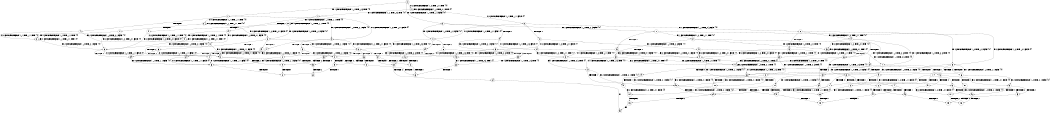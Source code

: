 digraph BCG {
size = "7, 10.5";
center = TRUE;
node [shape = circle];
0 [peripheries = 2];
0 -> 1 [label = "EX !1 !ATOMIC_EXCH_BRANCH (1, +1, TRUE, +0, 3, TRUE) !{0}"];
0 -> 2 [label = "EX !2 !ATOMIC_EXCH_BRANCH (1, +0, TRUE, +0, 1, TRUE) !{0}"];
0 -> 3 [label = "EX !0 !ATOMIC_EXCH_BRANCH (1, +1, TRUE, +1, 1, FALSE) !{0}"];
1 -> 4 [label = "TERMINATE !1"];
1 -> 5 [label = "EX !2 !ATOMIC_EXCH_BRANCH (1, +0, TRUE, +0, 1, FALSE) !{0}"];
1 -> 6 [label = "EX !0 !ATOMIC_EXCH_BRANCH (1, +1, TRUE, +1, 1, TRUE) !{0}"];
2 -> 7 [label = "EX !1 !ATOMIC_EXCH_BRANCH (1, +1, TRUE, +0, 3, TRUE) !{0}"];
2 -> 8 [label = "EX !0 !ATOMIC_EXCH_BRANCH (1, +1, TRUE, +1, 1, FALSE) !{0}"];
2 -> 2 [label = "EX !2 !ATOMIC_EXCH_BRANCH (1, +0, TRUE, +0, 1, TRUE) !{0}"];
3 -> 9 [label = "TERMINATE !0"];
3 -> 10 [label = "EX !1 !ATOMIC_EXCH_BRANCH (1, +1, TRUE, +0, 3, FALSE) !{0}"];
3 -> 11 [label = "EX !2 !ATOMIC_EXCH_BRANCH (1, +0, TRUE, +0, 1, FALSE) !{0}"];
4 -> 12 [label = "EX !2 !ATOMIC_EXCH_BRANCH (1, +0, TRUE, +0, 1, FALSE) !{0}"];
4 -> 13 [label = "EX !0 !ATOMIC_EXCH_BRANCH (1, +1, TRUE, +1, 1, TRUE) !{0}"];
5 -> 14 [label = "TERMINATE !1"];
5 -> 15 [label = "TERMINATE !2"];
5 -> 16 [label = "EX !0 !ATOMIC_EXCH_BRANCH (1, +1, TRUE, +1, 1, FALSE) !{0}"];
6 -> 17 [label = "TERMINATE !1"];
6 -> 18 [label = "EX !2 !ATOMIC_EXCH_BRANCH (1, +0, TRUE, +0, 1, FALSE) !{0}"];
6 -> 6 [label = "EX !0 !ATOMIC_EXCH_BRANCH (1, +1, TRUE, +1, 1, TRUE) !{0}"];
7 -> 19 [label = "TERMINATE !1"];
7 -> 20 [label = "EX !0 !ATOMIC_EXCH_BRANCH (1, +1, TRUE, +1, 1, TRUE) !{0}"];
7 -> 5 [label = "EX !2 !ATOMIC_EXCH_BRANCH (1, +0, TRUE, +0, 1, FALSE) !{0}"];
8 -> 21 [label = "TERMINATE !0"];
8 -> 22 [label = "EX !1 !ATOMIC_EXCH_BRANCH (1, +1, TRUE, +0, 3, FALSE) !{0}"];
8 -> 11 [label = "EX !2 !ATOMIC_EXCH_BRANCH (1, +0, TRUE, +0, 1, FALSE) !{0}"];
9 -> 23 [label = "EX !2 !ATOMIC_EXCH_BRANCH (1, +0, TRUE, +0, 1, FALSE) !{1}"];
9 -> 24 [label = "EX !1 !ATOMIC_EXCH_BRANCH (1, +1, TRUE, +0, 3, FALSE) !{1}"];
10 -> 25 [label = "TERMINATE !0"];
10 -> 26 [label = "EX !2 !ATOMIC_EXCH_BRANCH (1, +0, TRUE, +0, 1, FALSE) !{0}"];
10 -> 27 [label = "EX !1 !ATOMIC_EXCH_BRANCH (1, +0, TRUE, +1, 1, TRUE) !{0}"];
11 -> 28 [label = "TERMINATE !2"];
11 -> 29 [label = "TERMINATE !0"];
11 -> 16 [label = "EX !1 !ATOMIC_EXCH_BRANCH (1, +1, TRUE, +0, 3, TRUE) !{0}"];
12 -> 30 [label = "TERMINATE !2"];
12 -> 31 [label = "EX !0 !ATOMIC_EXCH_BRANCH (1, +1, TRUE, +1, 1, FALSE) !{0}"];
13 -> 32 [label = "EX !2 !ATOMIC_EXCH_BRANCH (1, +0, TRUE, +0, 1, FALSE) !{0}"];
13 -> 13 [label = "EX !0 !ATOMIC_EXCH_BRANCH (1, +1, TRUE, +1, 1, TRUE) !{0}"];
14 -> 30 [label = "TERMINATE !2"];
14 -> 31 [label = "EX !0 !ATOMIC_EXCH_BRANCH (1, +1, TRUE, +1, 1, FALSE) !{0}"];
15 -> 33 [label = "TERMINATE !1"];
15 -> 34 [label = "EX !0 !ATOMIC_EXCH_BRANCH (1, +1, TRUE, +1, 1, FALSE) !{0}"];
16 -> 35 [label = "TERMINATE !1"];
16 -> 36 [label = "TERMINATE !2"];
16 -> 37 [label = "TERMINATE !0"];
17 -> 32 [label = "EX !2 !ATOMIC_EXCH_BRANCH (1, +0, TRUE, +0, 1, FALSE) !{0}"];
17 -> 13 [label = "EX !0 !ATOMIC_EXCH_BRANCH (1, +1, TRUE, +1, 1, TRUE) !{0}"];
18 -> 38 [label = "TERMINATE !1"];
18 -> 39 [label = "TERMINATE !2"];
18 -> 16 [label = "EX !0 !ATOMIC_EXCH_BRANCH (1, +1, TRUE, +1, 1, FALSE) !{0}"];
19 -> 40 [label = "EX !0 !ATOMIC_EXCH_BRANCH (1, +1, TRUE, +1, 1, TRUE) !{0}"];
19 -> 12 [label = "EX !2 !ATOMIC_EXCH_BRANCH (1, +0, TRUE, +0, 1, FALSE) !{0}"];
20 -> 41 [label = "TERMINATE !1"];
20 -> 18 [label = "EX !2 !ATOMIC_EXCH_BRANCH (1, +0, TRUE, +0, 1, FALSE) !{0}"];
20 -> 20 [label = "EX !0 !ATOMIC_EXCH_BRANCH (1, +1, TRUE, +1, 1, TRUE) !{0}"];
21 -> 42 [label = "EX !1 !ATOMIC_EXCH_BRANCH (1, +1, TRUE, +0, 3, FALSE) !{1}"];
21 -> 23 [label = "EX !2 !ATOMIC_EXCH_BRANCH (1, +0, TRUE, +0, 1, FALSE) !{1}"];
22 -> 43 [label = "TERMINATE !0"];
22 -> 26 [label = "EX !2 !ATOMIC_EXCH_BRANCH (1, +0, TRUE, +0, 1, FALSE) !{0}"];
22 -> 44 [label = "EX !1 !ATOMIC_EXCH_BRANCH (1, +0, TRUE, +1, 1, TRUE) !{0}"];
23 -> 45 [label = "TERMINATE !2"];
23 -> 46 [label = "EX !1 !ATOMIC_EXCH_BRANCH (1, +1, TRUE, +0, 3, TRUE) !{1}"];
24 -> 47 [label = "EX !2 !ATOMIC_EXCH_BRANCH (1, +0, TRUE, +0, 1, FALSE) !{1}"];
24 -> 48 [label = "EX !1 !ATOMIC_EXCH_BRANCH (1, +0, TRUE, +1, 1, TRUE) !{1}"];
25 -> 47 [label = "EX !2 !ATOMIC_EXCH_BRANCH (1, +0, TRUE, +0, 1, FALSE) !{1}"];
25 -> 48 [label = "EX !1 !ATOMIC_EXCH_BRANCH (1, +0, TRUE, +1, 1, TRUE) !{1}"];
26 -> 49 [label = "TERMINATE !2"];
26 -> 50 [label = "TERMINATE !0"];
26 -> 51 [label = "EX !1 !ATOMIC_EXCH_BRANCH (1, +0, TRUE, +1, 1, FALSE) !{0}"];
27 -> 52 [label = "TERMINATE !0"];
27 -> 53 [label = "EX !2 !ATOMIC_EXCH_BRANCH (1, +0, TRUE, +0, 1, TRUE) !{0}"];
27 -> 54 [label = "EX !1 !ATOMIC_EXCH_BRANCH (1, +1, TRUE, +0, 3, TRUE) !{0}"];
28 -> 55 [label = "TERMINATE !0"];
28 -> 34 [label = "EX !1 !ATOMIC_EXCH_BRANCH (1, +1, TRUE, +0, 3, TRUE) !{0}"];
29 -> 45 [label = "TERMINATE !2"];
29 -> 46 [label = "EX !1 !ATOMIC_EXCH_BRANCH (1, +1, TRUE, +0, 3, TRUE) !{1}"];
30 -> 56 [label = "EX !0 !ATOMIC_EXCH_BRANCH (1, +1, TRUE, +1, 1, FALSE) !{0}"];
31 -> 57 [label = "TERMINATE !2"];
31 -> 58 [label = "TERMINATE !0"];
32 -> 59 [label = "TERMINATE !2"];
32 -> 31 [label = "EX !0 !ATOMIC_EXCH_BRANCH (1, +1, TRUE, +1, 1, FALSE) !{0}"];
33 -> 56 [label = "EX !0 !ATOMIC_EXCH_BRANCH (1, +1, TRUE, +1, 1, FALSE) !{0}"];
34 -> 60 [label = "TERMINATE !1"];
34 -> 61 [label = "TERMINATE !0"];
35 -> 57 [label = "TERMINATE !2"];
35 -> 58 [label = "TERMINATE !0"];
36 -> 60 [label = "TERMINATE !1"];
36 -> 61 [label = "TERMINATE !0"];
37 -> 62 [label = "TERMINATE !1"];
37 -> 63 [label = "TERMINATE !2"];
38 -> 59 [label = "TERMINATE !2"];
38 -> 31 [label = "EX !0 !ATOMIC_EXCH_BRANCH (1, +1, TRUE, +1, 1, FALSE) !{0}"];
39 -> 64 [label = "TERMINATE !1"];
39 -> 34 [label = "EX !0 !ATOMIC_EXCH_BRANCH (1, +1, TRUE, +1, 1, FALSE) !{0}"];
40 -> 32 [label = "EX !2 !ATOMIC_EXCH_BRANCH (1, +0, TRUE, +0, 1, FALSE) !{0}"];
40 -> 40 [label = "EX !0 !ATOMIC_EXCH_BRANCH (1, +1, TRUE, +1, 1, TRUE) !{0}"];
41 -> 32 [label = "EX !2 !ATOMIC_EXCH_BRANCH (1, +0, TRUE, +0, 1, FALSE) !{0}"];
41 -> 40 [label = "EX !0 !ATOMIC_EXCH_BRANCH (1, +1, TRUE, +1, 1, TRUE) !{0}"];
42 -> 47 [label = "EX !2 !ATOMIC_EXCH_BRANCH (1, +0, TRUE, +0, 1, FALSE) !{1}"];
42 -> 65 [label = "EX !1 !ATOMIC_EXCH_BRANCH (1, +0, TRUE, +1, 1, TRUE) !{1}"];
43 -> 47 [label = "EX !2 !ATOMIC_EXCH_BRANCH (1, +0, TRUE, +0, 1, FALSE) !{1}"];
43 -> 65 [label = "EX !1 !ATOMIC_EXCH_BRANCH (1, +0, TRUE, +1, 1, TRUE) !{1}"];
44 -> 66 [label = "TERMINATE !0"];
44 -> 53 [label = "EX !2 !ATOMIC_EXCH_BRANCH (1, +0, TRUE, +0, 1, TRUE) !{0}"];
44 -> 67 [label = "EX !1 !ATOMIC_EXCH_BRANCH (1, +1, TRUE, +0, 3, TRUE) !{0}"];
45 -> 68 [label = "EX !1 !ATOMIC_EXCH_BRANCH (1, +1, TRUE, +0, 3, TRUE) !{1}"];
46 -> 62 [label = "TERMINATE !1"];
46 -> 63 [label = "TERMINATE !2"];
47 -> 69 [label = "TERMINATE !2"];
47 -> 70 [label = "EX !1 !ATOMIC_EXCH_BRANCH (1, +0, TRUE, +1, 1, FALSE) !{1}"];
48 -> 71 [label = "EX !2 !ATOMIC_EXCH_BRANCH (1, +0, TRUE, +0, 1, TRUE) !{1}"];
48 -> 72 [label = "EX !1 !ATOMIC_EXCH_BRANCH (1, +1, TRUE, +0, 3, TRUE) !{1}"];
49 -> 73 [label = "TERMINATE !0"];
49 -> 74 [label = "EX !1 !ATOMIC_EXCH_BRANCH (1, +0, TRUE, +1, 1, FALSE) !{0}"];
50 -> 69 [label = "TERMINATE !2"];
50 -> 70 [label = "EX !1 !ATOMIC_EXCH_BRANCH (1, +0, TRUE, +1, 1, FALSE) !{1}"];
51 -> 75 [label = "TERMINATE !1"];
51 -> 76 [label = "TERMINATE !2"];
51 -> 77 [label = "TERMINATE !0"];
52 -> 71 [label = "EX !2 !ATOMIC_EXCH_BRANCH (1, +0, TRUE, +0, 1, TRUE) !{1}"];
52 -> 72 [label = "EX !1 !ATOMIC_EXCH_BRANCH (1, +1, TRUE, +0, 3, TRUE) !{1}"];
53 -> 66 [label = "TERMINATE !0"];
53 -> 53 [label = "EX !2 !ATOMIC_EXCH_BRANCH (1, +0, TRUE, +0, 1, TRUE) !{0}"];
53 -> 67 [label = "EX !1 !ATOMIC_EXCH_BRANCH (1, +1, TRUE, +0, 3, TRUE) !{0}"];
54 -> 78 [label = "TERMINATE !1"];
54 -> 79 [label = "TERMINATE !0"];
54 -> 80 [label = "EX !2 !ATOMIC_EXCH_BRANCH (1, +0, TRUE, +0, 1, FALSE) !{0}"];
55 -> 68 [label = "EX !1 !ATOMIC_EXCH_BRANCH (1, +1, TRUE, +0, 3, TRUE) !{1}"];
56 -> 81 [label = "TERMINATE !0"];
57 -> 81 [label = "TERMINATE !0"];
58 -> 82 [label = "TERMINATE !2"];
59 -> 56 [label = "EX !0 !ATOMIC_EXCH_BRANCH (1, +1, TRUE, +1, 1, FALSE) !{0}"];
60 -> 81 [label = "TERMINATE !0"];
61 -> 83 [label = "TERMINATE !1"];
62 -> 84 [label = "TERMINATE !2"];
63 -> 83 [label = "TERMINATE !1"];
64 -> 56 [label = "EX !0 !ATOMIC_EXCH_BRANCH (1, +1, TRUE, +1, 1, FALSE) !{0}"];
65 -> 71 [label = "EX !2 !ATOMIC_EXCH_BRANCH (1, +0, TRUE, +0, 1, TRUE) !{1}"];
65 -> 85 [label = "EX !1 !ATOMIC_EXCH_BRANCH (1, +1, TRUE, +0, 3, TRUE) !{1}"];
66 -> 71 [label = "EX !2 !ATOMIC_EXCH_BRANCH (1, +0, TRUE, +0, 1, TRUE) !{1}"];
66 -> 85 [label = "EX !1 !ATOMIC_EXCH_BRANCH (1, +1, TRUE, +0, 3, TRUE) !{1}"];
67 -> 86 [label = "TERMINATE !1"];
67 -> 87 [label = "TERMINATE !0"];
67 -> 80 [label = "EX !2 !ATOMIC_EXCH_BRANCH (1, +0, TRUE, +0, 1, FALSE) !{0}"];
68 -> 83 [label = "TERMINATE !1"];
69 -> 88 [label = "EX !1 !ATOMIC_EXCH_BRANCH (1, +0, TRUE, +1, 1, FALSE) !{1}"];
70 -> 89 [label = "TERMINATE !1"];
70 -> 90 [label = "TERMINATE !2"];
71 -> 71 [label = "EX !2 !ATOMIC_EXCH_BRANCH (1, +0, TRUE, +0, 1, TRUE) !{1}"];
71 -> 85 [label = "EX !1 !ATOMIC_EXCH_BRANCH (1, +1, TRUE, +0, 3, TRUE) !{1}"];
72 -> 91 [label = "TERMINATE !1"];
72 -> 92 [label = "EX !2 !ATOMIC_EXCH_BRANCH (1, +0, TRUE, +0, 1, FALSE) !{1}"];
73 -> 88 [label = "EX !1 !ATOMIC_EXCH_BRANCH (1, +0, TRUE, +1, 1, FALSE) !{1}"];
74 -> 93 [label = "TERMINATE !1"];
74 -> 94 [label = "TERMINATE !0"];
75 -> 95 [label = "TERMINATE !2"];
75 -> 96 [label = "TERMINATE !0"];
76 -> 93 [label = "TERMINATE !1"];
76 -> 94 [label = "TERMINATE !0"];
77 -> 89 [label = "TERMINATE !1"];
77 -> 90 [label = "TERMINATE !2"];
78 -> 97 [label = "TERMINATE !0"];
78 -> 98 [label = "EX !2 !ATOMIC_EXCH_BRANCH (1, +0, TRUE, +0, 1, FALSE) !{0}"];
79 -> 91 [label = "TERMINATE !1"];
79 -> 92 [label = "EX !2 !ATOMIC_EXCH_BRANCH (1, +0, TRUE, +0, 1, FALSE) !{1}"];
80 -> 75 [label = "TERMINATE !1"];
80 -> 76 [label = "TERMINATE !2"];
80 -> 77 [label = "TERMINATE !0"];
84 -> 99 [label = "exit"];
85 -> 100 [label = "TERMINATE !1"];
85 -> 92 [label = "EX !2 !ATOMIC_EXCH_BRANCH (1, +0, TRUE, +0, 1, FALSE) !{1}"];
86 -> 101 [label = "TERMINATE !0"];
86 -> 98 [label = "EX !2 !ATOMIC_EXCH_BRANCH (1, +0, TRUE, +0, 1, FALSE) !{0}"];
87 -> 100 [label = "TERMINATE !1"];
87 -> 92 [label = "EX !2 !ATOMIC_EXCH_BRANCH (1, +0, TRUE, +0, 1, FALSE) !{1}"];
88 -> 102 [label = "TERMINATE !1"];
89 -> 103 [label = "TERMINATE !2"];
90 -> 102 [label = "TERMINATE !1"];
91 -> 104 [label = "EX !2 !ATOMIC_EXCH_BRANCH (1, +0, TRUE, +0, 1, FALSE) !{2}"];
92 -> 89 [label = "TERMINATE !1"];
92 -> 90 [label = "TERMINATE !2"];
93 -> 105 [label = "TERMINATE !0"];
94 -> 102 [label = "TERMINATE !1"];
95 -> 105 [label = "TERMINATE !0"];
96 -> 106 [label = "TERMINATE !2"];
97 -> 107 [label = "EX !2 !ATOMIC_EXCH_BRANCH (1, +0, TRUE, +0, 1, FALSE) !{1}"];
98 -> 95 [label = "TERMINATE !2"];
98 -> 96 [label = "TERMINATE !0"];
100 -> 104 [label = "EX !2 !ATOMIC_EXCH_BRANCH (1, +0, TRUE, +0, 1, FALSE) !{2}"];
101 -> 107 [label = "EX !2 !ATOMIC_EXCH_BRANCH (1, +0, TRUE, +0, 1, FALSE) !{1}"];
103 -> 99 [label = "exit"];
104 -> 103 [label = "TERMINATE !2"];
107 -> 106 [label = "TERMINATE !2"];
}
